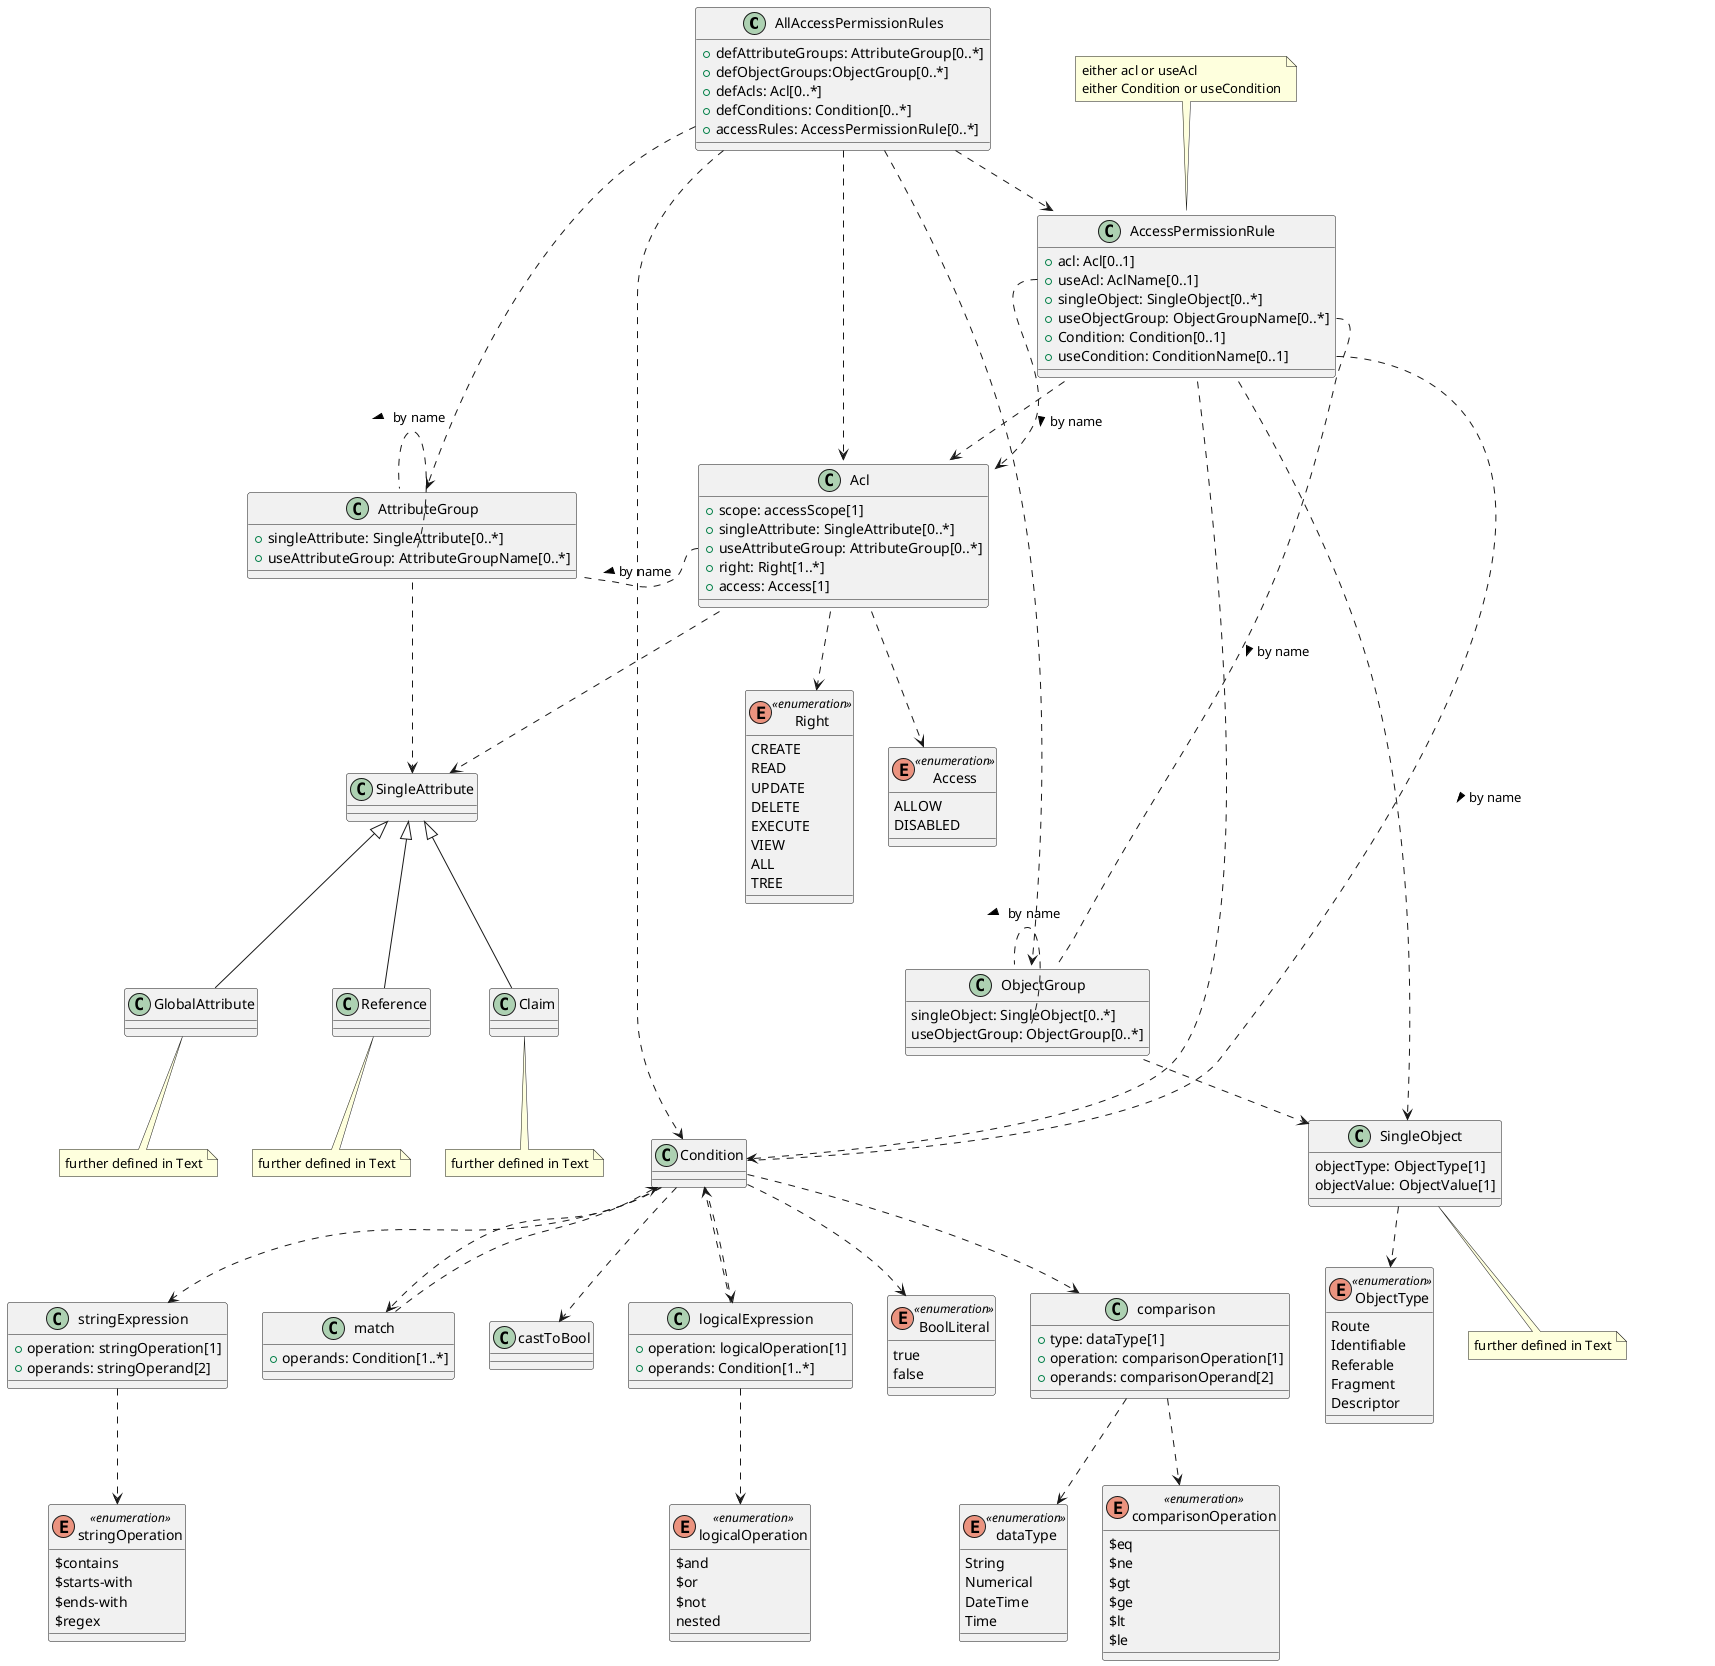@startuml
class AllAccessPermissionRules {
   +defAttributeGroups: AttributeGroup[0..*]
   +defObjectGroups:ObjectGroup[0..*]
   +defAcls: Acl[0..*]
   +defConditions: Condition[0..*]
   +accessRules: AccessPermissionRule[0..*]
}
AllAccessPermissionRules ..> AttributeGroup
AllAccessPermissionRules ..> ObjectGroup
AllAccessPermissionRules ..> Acl
AllAccessPermissionRules ..> Condition
AllAccessPermissionRules ..> AccessPermissionRule

class AccessPermissionRule {
	+acl: Acl[0..1]
	+useAcl: AclName[0..1]
	+singleObject: SingleObject[0..*]
	+useObjectGroup: ObjectGroupName[0..*]
	+Condition: Condition[0..1]
	+useCondition: ConditionName[0..1]
}
AccessPermissionRule ..> Acl
AccessPermissionRule::useAcl ..> Acl: > by name
AccessPermissionRule ..> Condition
AccessPermissionRule ..> SingleObject
AccessPermissionRule::useObjectGroup .. ObjectGroup: > by name
AccessPermissionRule::useCondition .. Condition : > by name
note top of AccessPermissionRule
	either acl or useAcl
	either Condition or useCondition
end note

together {

  class AttributeGroup {
    +singleAttribute: SingleAttribute[0..*]
    +useAttributeGroup: AttributeGroupName[0..*]
    }

  AttributeGroup ..> SingleAttribute
  AttributeGroup::useAttributeGroup .. AttributeGroup : > by name

  class SingleAttribute {
  }

  class Claim {
  }
  note bottom of Claim
	further defined in Text
  end note

  class GlobalAttribute {
  }
  note bottom of GlobalAttribute
  	further defined in Text
  end note

  class Reference {
  }
  note bottom of Reference
	further defined in Text
  end note

  SingleAttribute <|-- Claim
  SingleAttribute <|-- GlobalAttribute
  SingleAttribute <|-- Reference
}

together {
  class ObjectGroup {
    singleObject: SingleObject[0..*]
    useObjectGroup: ObjectGroup[0..*]
  }
  ObjectGroup ..> SingleObject
  ObjectGroup::useObjectGroup .. ObjectGroup : > by name

  class SingleObject {
    objectType: ObjectType[1]
    objectValue: ObjectValue[1]
  }
  note bottom of SingleObject
	further defined in Text
  end note

  SingleObject ..> ObjectType

  enum ObjectType <<enumeration>> {
	Route
	Identifiable
	Referable
	Fragment
	Descriptor
  }
}

together {
  class Acl {
	+scope: accessScope[1]
	+singleAttribute: SingleAttribute[0..*]
	+useAttributeGroup: AttributeGroup[0..*]
	+right: Right[1..*]
	+access: Access[1]
  }
  Acl ..> Right
  Acl ..> Access
  Acl ..> SingleAttribute
  Acl::useAttributeGroup .l. AttributeGroup : > by name

  enum Right <<enumeration>> {
	CREATE
	READ
	UPDATE
	DELETE
	EXECUTE
	VIEW
	ALL
	TREE
  }

  enum Access <<enumeration>> {
	ALLOW
	DISABLED
  }
}

together {

  class Condition {
  }

  enum logicalOperation <<enumeration>> {
    $and
    $or
    $not
    nested
  }

  class logicalExpression {
    +operation: logicalOperation[1]
    +operands: Condition[1..*]
  }

  class match {
    +operands: Condition[1..*]
  }

  enum comparisonOperation <<enumeration>> {
    $eq
    $ne
    $gt
    $ge
    $lt
    $le
  }
  enum dataType <<enumeration>> {
    String
    Numerical
    DateTime
    Time
  }
  class comparison {
    +type: dataType[1]
    +operation: comparisonOperation[1]
    +operands: comparisonOperand[2]
  }

  enum stringOperation <<enumeration>> {
    $contains
    $starts-with
    $ends-with
    $regex
  }
  class stringExpression {
    +operation: stringOperation[1]
    +operands: stringOperand[2]
  }

  enum BoolLiteral <<enumeration>> {
    true
    false
  }
  class castToBool {}

  Condition ..> logicalExpression
  logicalExpression ..> Condition
  logicalExpression ..> logicalOperation
  stringExpression ..> stringOperation
  Condition ..> match
  match ..> Condition
  Condition ..> comparison
  comparison ..> dataType
  comparison ..> comparisonOperation
  Condition ..> stringExpression
  Condition .r.> castToBool
  Condition .r.> BoolLiteral

}

ObjectType -l[hidden]- Condition
Claim -[hidden]- Condition
Right -[hidden]- ObjectGroup

@enduml
